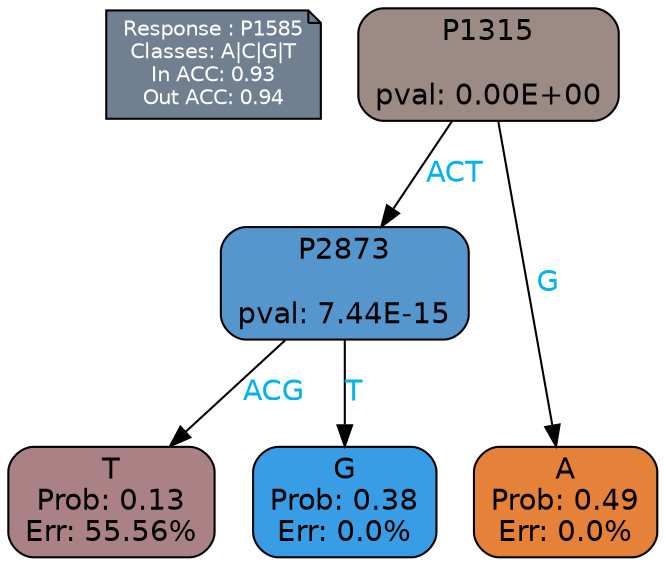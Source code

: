 digraph Tree {
node [shape=box, style="filled, rounded", color="black", fontname=helvetica] ;
graph [ranksep=equally, splines=polylines, bgcolor=transparent, dpi=600] ;
edge [fontname=helvetica] ;
LEGEND [label="Response : P1585
Classes: A|C|G|T
In ACC: 0.93
Out ACC: 0.94
",shape=note,align=left,style=filled,fillcolor="slategray",fontcolor="white",fontsize=10];1 [label="P1315

pval: 0.00E+00", fillcolor="#9c8b84"] ;
2 [label="P2873

pval: 7.44E-15", fillcolor="#5596cd"] ;
3 [label="T
Prob: 0.13
Err: 55.56%", fillcolor="#aa8285"] ;
4 [label="G
Prob: 0.38
Err: 0.0%", fillcolor="#399de5"] ;
5 [label="A
Prob: 0.49
Err: 0.0%", fillcolor="#e58139"] ;
1 -> 2 [label="ACT",fontcolor=deepskyblue2] ;
1 -> 5 [label="G",fontcolor=deepskyblue2] ;
2 -> 3 [label="ACG",fontcolor=deepskyblue2] ;
2 -> 4 [label="T",fontcolor=deepskyblue2] ;
{rank = same; 3;4;5;}{rank = same; LEGEND;1;}}